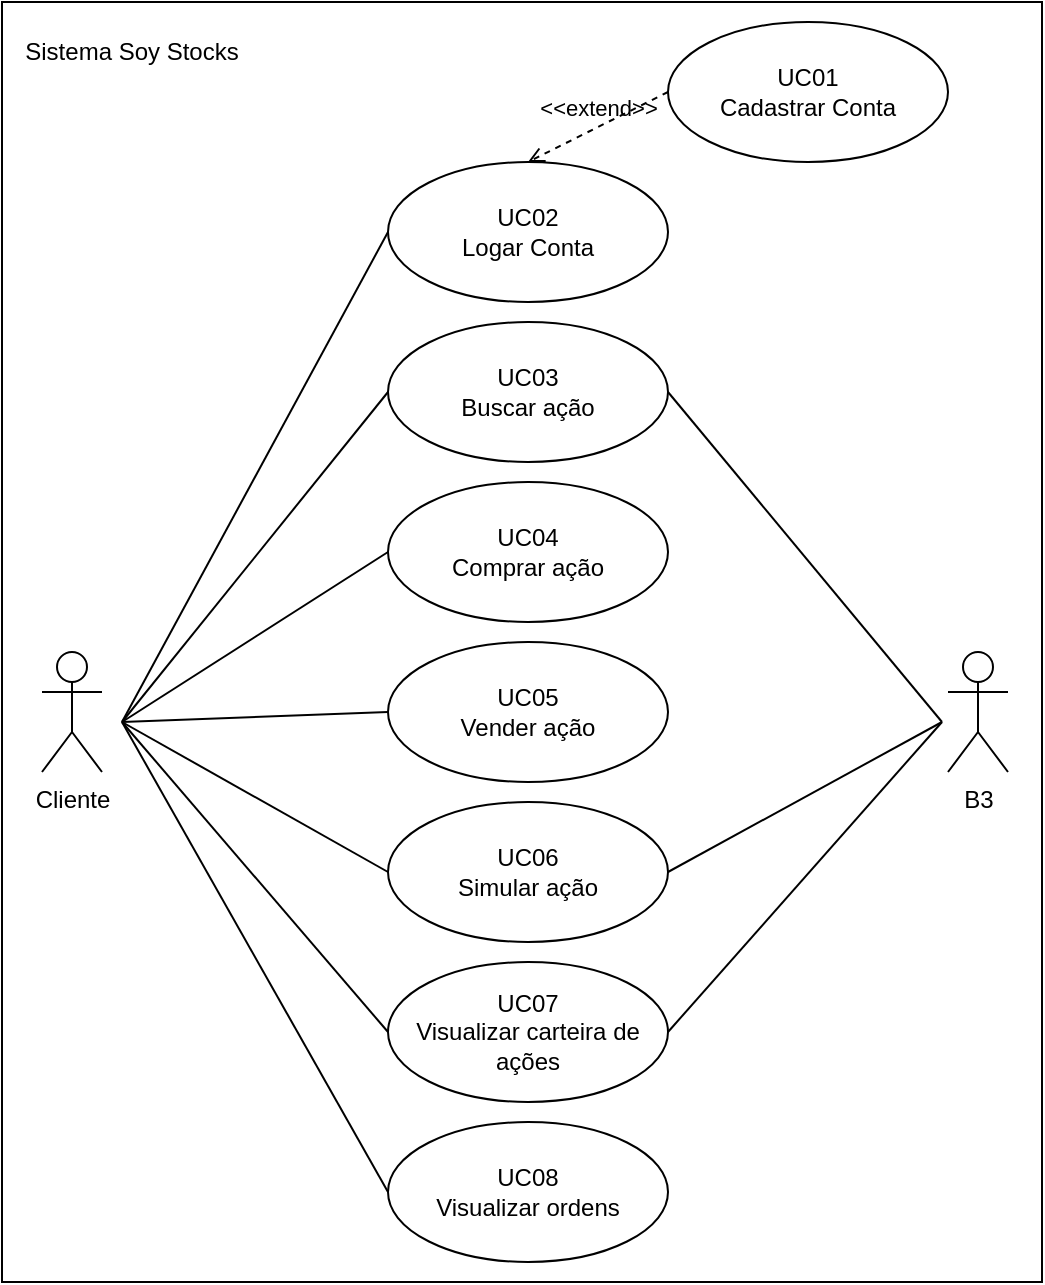 <mxfile version="24.7.7">
  <diagram name="Página-1" id="ArrQJ5Sf_9G2f_Yvfwrf">
    <mxGraphModel dx="1903" dy="706" grid="1" gridSize="10" guides="1" tooltips="1" connect="1" arrows="1" fold="1" page="1" pageScale="1" pageWidth="827" pageHeight="1169" math="0" shadow="0">
      <root>
        <mxCell id="0" />
        <mxCell id="1" parent="0" />
        <mxCell id="63gVTTXlx9AQZnw3_RMv-39" value="" style="rounded=0;whiteSpace=wrap;html=1;" vertex="1" parent="1">
          <mxGeometry x="80" width="520" height="640" as="geometry" />
        </mxCell>
        <mxCell id="CktgYBI_FYHIr9P6x5MN-1" value="Cliente" style="shape=umlActor;verticalLabelPosition=bottom;verticalAlign=top;html=1;" parent="1" vertex="1">
          <mxGeometry x="100" y="325" width="30" height="60" as="geometry" />
        </mxCell>
        <mxCell id="63gVTTXlx9AQZnw3_RMv-7" value="UC01&lt;br&gt;&lt;div&gt;Cadastrar Conta&lt;/div&gt;" style="ellipse;whiteSpace=wrap;html=1;" vertex="1" parent="1">
          <mxGeometry x="413" y="10" width="140" height="70" as="geometry" />
        </mxCell>
        <mxCell id="63gVTTXlx9AQZnw3_RMv-8" value="UC02&lt;br&gt;Logar Conta" style="ellipse;whiteSpace=wrap;html=1;" vertex="1" parent="1">
          <mxGeometry x="273" y="80" width="140" height="70" as="geometry" />
        </mxCell>
        <mxCell id="63gVTTXlx9AQZnw3_RMv-9" value="&lt;div&gt;UC03&lt;/div&gt;Buscar ação" style="ellipse;whiteSpace=wrap;html=1;" vertex="1" parent="1">
          <mxGeometry x="273" y="160" width="140" height="70" as="geometry" />
        </mxCell>
        <mxCell id="63gVTTXlx9AQZnw3_RMv-10" value="&lt;div&gt;UC04&lt;/div&gt;Comprar ação&lt;div&gt;&lt;/div&gt;" style="ellipse;whiteSpace=wrap;html=1;" vertex="1" parent="1">
          <mxGeometry x="273" y="240" width="140" height="70" as="geometry" />
        </mxCell>
        <mxCell id="63gVTTXlx9AQZnw3_RMv-11" value="UC05&lt;div&gt;Vender ação&lt;/div&gt;&lt;div&gt;&lt;/div&gt;&lt;div&gt;&lt;/div&gt;" style="ellipse;whiteSpace=wrap;html=1;" vertex="1" parent="1">
          <mxGeometry x="273" y="320" width="140" height="70" as="geometry" />
        </mxCell>
        <mxCell id="63gVTTXlx9AQZnw3_RMv-12" value="UC06&lt;div&gt;Simular ação&lt;/div&gt;&lt;div&gt;&lt;/div&gt;&lt;div&gt;&lt;/div&gt;" style="ellipse;whiteSpace=wrap;html=1;" vertex="1" parent="1">
          <mxGeometry x="273" y="400" width="140" height="70" as="geometry" />
        </mxCell>
        <mxCell id="63gVTTXlx9AQZnw3_RMv-13" value="UC07&lt;div&gt;Visualizar carteira de ações&lt;/div&gt;&lt;div&gt;&lt;/div&gt;&lt;div&gt;&lt;/div&gt;" style="ellipse;whiteSpace=wrap;html=1;" vertex="1" parent="1">
          <mxGeometry x="273" y="480" width="140" height="70" as="geometry" />
        </mxCell>
        <mxCell id="63gVTTXlx9AQZnw3_RMv-14" value="UC08&lt;div&gt;Visualizar ordens&lt;/div&gt;&lt;div&gt;&lt;/div&gt;&lt;div&gt;&lt;/div&gt;" style="ellipse;whiteSpace=wrap;html=1;" vertex="1" parent="1">
          <mxGeometry x="273" y="560" width="140" height="70" as="geometry" />
        </mxCell>
        <mxCell id="63gVTTXlx9AQZnw3_RMv-18" value="B3" style="shape=umlActor;verticalLabelPosition=bottom;verticalAlign=top;html=1;" vertex="1" parent="1">
          <mxGeometry x="553" y="325" width="30" height="60" as="geometry" />
        </mxCell>
        <mxCell id="63gVTTXlx9AQZnw3_RMv-22" value="" style="endArrow=none;html=1;rounded=0;entryX=0;entryY=0.5;entryDx=0;entryDy=0;" edge="1" parent="1" target="63gVTTXlx9AQZnw3_RMv-8">
          <mxGeometry width="50" height="50" relative="1" as="geometry">
            <mxPoint x="140" y="360" as="sourcePoint" />
            <mxPoint x="260" y="120" as="targetPoint" />
          </mxGeometry>
        </mxCell>
        <mxCell id="63gVTTXlx9AQZnw3_RMv-23" value="" style="endArrow=none;html=1;rounded=0;entryX=0;entryY=0.5;entryDx=0;entryDy=0;" edge="1" parent="1" target="63gVTTXlx9AQZnw3_RMv-9">
          <mxGeometry width="50" height="50" relative="1" as="geometry">
            <mxPoint x="140" y="360" as="sourcePoint" />
            <mxPoint x="200" y="430" as="targetPoint" />
          </mxGeometry>
        </mxCell>
        <mxCell id="63gVTTXlx9AQZnw3_RMv-24" value="" style="endArrow=none;html=1;rounded=0;entryX=0;entryY=0.5;entryDx=0;entryDy=0;" edge="1" parent="1" target="63gVTTXlx9AQZnw3_RMv-10">
          <mxGeometry width="50" height="50" relative="1" as="geometry">
            <mxPoint x="140" y="360" as="sourcePoint" />
            <mxPoint x="230" y="330" as="targetPoint" />
          </mxGeometry>
        </mxCell>
        <mxCell id="63gVTTXlx9AQZnw3_RMv-25" value="" style="endArrow=none;html=1;rounded=0;entryX=0;entryY=0.5;entryDx=0;entryDy=0;" edge="1" parent="1" target="63gVTTXlx9AQZnw3_RMv-11">
          <mxGeometry width="50" height="50" relative="1" as="geometry">
            <mxPoint x="140" y="360" as="sourcePoint" />
            <mxPoint x="240" y="360" as="targetPoint" />
          </mxGeometry>
        </mxCell>
        <mxCell id="63gVTTXlx9AQZnw3_RMv-26" value="" style="endArrow=none;html=1;rounded=0;entryX=0;entryY=0.5;entryDx=0;entryDy=0;" edge="1" parent="1" target="63gVTTXlx9AQZnw3_RMv-12">
          <mxGeometry width="50" height="50" relative="1" as="geometry">
            <mxPoint x="140" y="360" as="sourcePoint" />
            <mxPoint x="230" y="420" as="targetPoint" />
          </mxGeometry>
        </mxCell>
        <mxCell id="63gVTTXlx9AQZnw3_RMv-27" value="" style="endArrow=none;html=1;rounded=0;entryX=0;entryY=0.5;entryDx=0;entryDy=0;" edge="1" parent="1" target="63gVTTXlx9AQZnw3_RMv-13">
          <mxGeometry width="50" height="50" relative="1" as="geometry">
            <mxPoint x="140" y="360" as="sourcePoint" />
            <mxPoint x="250" y="440" as="targetPoint" />
          </mxGeometry>
        </mxCell>
        <mxCell id="63gVTTXlx9AQZnw3_RMv-28" value="" style="endArrow=none;html=1;rounded=0;entryX=0;entryY=0.5;entryDx=0;entryDy=0;" edge="1" parent="1" target="63gVTTXlx9AQZnw3_RMv-14">
          <mxGeometry width="50" height="50" relative="1" as="geometry">
            <mxPoint x="140" y="360" as="sourcePoint" />
            <mxPoint x="220" y="530" as="targetPoint" />
          </mxGeometry>
        </mxCell>
        <mxCell id="63gVTTXlx9AQZnw3_RMv-33" value="&amp;lt;&amp;lt;extend&amp;gt;&amp;gt;" style="html=1;verticalAlign=bottom;labelBackgroundColor=none;endArrow=open;endFill=0;dashed=1;rounded=0;exitX=0;exitY=0.5;exitDx=0;exitDy=0;entryX=0.5;entryY=0;entryDx=0;entryDy=0;" edge="1" parent="1" source="63gVTTXlx9AQZnw3_RMv-7" target="63gVTTXlx9AQZnw3_RMv-8">
          <mxGeometry width="160" relative="1" as="geometry">
            <mxPoint x="120" y="140" as="sourcePoint" />
            <mxPoint x="280" y="140" as="targetPoint" />
          </mxGeometry>
        </mxCell>
        <mxCell id="63gVTTXlx9AQZnw3_RMv-35" value="" style="endArrow=none;html=1;rounded=0;exitX=1;exitY=0.5;exitDx=0;exitDy=0;" edge="1" parent="1" source="63gVTTXlx9AQZnw3_RMv-12">
          <mxGeometry width="50" height="50" relative="1" as="geometry">
            <mxPoint x="460" y="330" as="sourcePoint" />
            <mxPoint x="550" y="360" as="targetPoint" />
          </mxGeometry>
        </mxCell>
        <mxCell id="63gVTTXlx9AQZnw3_RMv-36" value="" style="endArrow=none;html=1;rounded=0;exitX=1;exitY=0.5;exitDx=0;exitDy=0;" edge="1" parent="1" source="63gVTTXlx9AQZnw3_RMv-13">
          <mxGeometry width="50" height="50" relative="1" as="geometry">
            <mxPoint x="460" y="490" as="sourcePoint" />
            <mxPoint x="550" y="360" as="targetPoint" />
          </mxGeometry>
        </mxCell>
        <mxCell id="63gVTTXlx9AQZnw3_RMv-37" value="" style="endArrow=none;html=1;rounded=0;exitX=1;exitY=0.5;exitDx=0;exitDy=0;" edge="1" parent="1" source="63gVTTXlx9AQZnw3_RMv-9">
          <mxGeometry width="50" height="50" relative="1" as="geometry">
            <mxPoint x="450" y="320" as="sourcePoint" />
            <mxPoint x="550" y="360" as="targetPoint" />
          </mxGeometry>
        </mxCell>
        <mxCell id="63gVTTXlx9AQZnw3_RMv-40" value="Sistema&amp;nbsp;Soy Stocks" style="text;html=1;align=center;verticalAlign=middle;whiteSpace=wrap;rounded=0;" vertex="1" parent="1">
          <mxGeometry x="90" y="10" width="110" height="30" as="geometry" />
        </mxCell>
      </root>
    </mxGraphModel>
  </diagram>
</mxfile>
